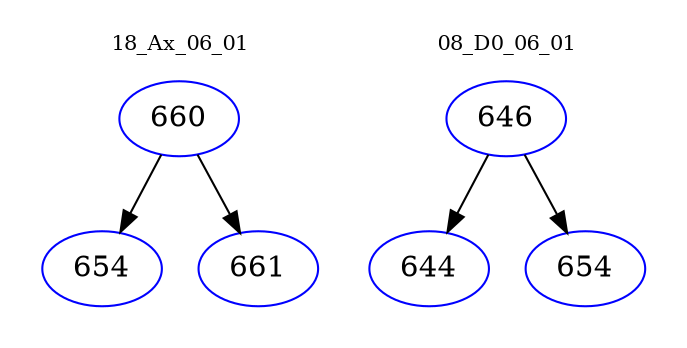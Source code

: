 digraph{
subgraph cluster_0 {
color = white
label = "18_Ax_06_01";
fontsize=10;
T0_660 [label="660", color="blue"]
T0_660 -> T0_654 [color="black"]
T0_654 [label="654", color="blue"]
T0_660 -> T0_661 [color="black"]
T0_661 [label="661", color="blue"]
}
subgraph cluster_1 {
color = white
label = "08_D0_06_01";
fontsize=10;
T1_646 [label="646", color="blue"]
T1_646 -> T1_644 [color="black"]
T1_644 [label="644", color="blue"]
T1_646 -> T1_654 [color="black"]
T1_654 [label="654", color="blue"]
}
}
